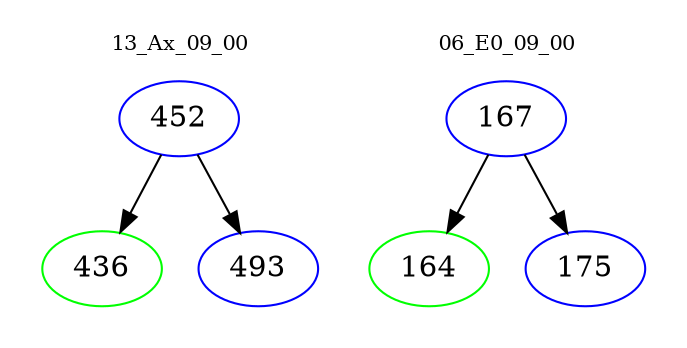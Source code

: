 digraph{
subgraph cluster_0 {
color = white
label = "13_Ax_09_00";
fontsize=10;
T0_452 [label="452", color="blue"]
T0_452 -> T0_436 [color="black"]
T0_436 [label="436", color="green"]
T0_452 -> T0_493 [color="black"]
T0_493 [label="493", color="blue"]
}
subgraph cluster_1 {
color = white
label = "06_E0_09_00";
fontsize=10;
T1_167 [label="167", color="blue"]
T1_167 -> T1_164 [color="black"]
T1_164 [label="164", color="green"]
T1_167 -> T1_175 [color="black"]
T1_175 [label="175", color="blue"]
}
}
